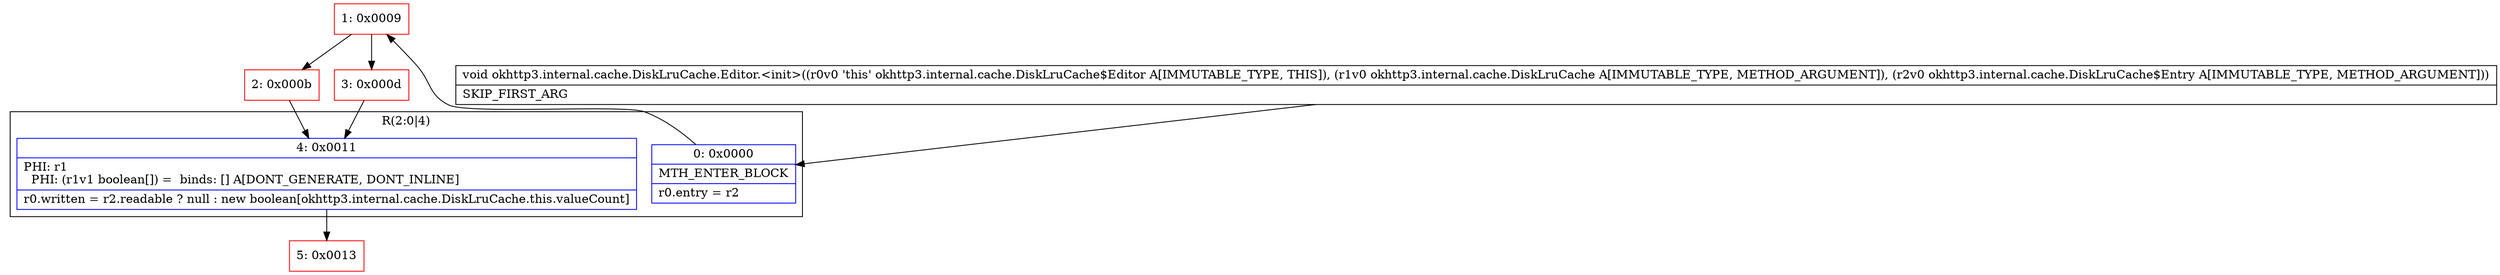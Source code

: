 digraph "CFG forokhttp3.internal.cache.DiskLruCache.Editor.\<init\>(Lokhttp3\/internal\/cache\/DiskLruCache;Lokhttp3\/internal\/cache\/DiskLruCache$Entry;)V" {
subgraph cluster_Region_216254269 {
label = "R(2:0|4)";
node [shape=record,color=blue];
Node_0 [shape=record,label="{0\:\ 0x0000|MTH_ENTER_BLOCK\l|r0.entry = r2\l}"];
Node_4 [shape=record,label="{4\:\ 0x0011|PHI: r1 \l  PHI: (r1v1 boolean[]) =  binds: [] A[DONT_GENERATE, DONT_INLINE]\l|r0.written = r2.readable ? null : new boolean[okhttp3.internal.cache.DiskLruCache.this.valueCount]\l}"];
}
Node_1 [shape=record,color=red,label="{1\:\ 0x0009}"];
Node_2 [shape=record,color=red,label="{2\:\ 0x000b}"];
Node_3 [shape=record,color=red,label="{3\:\ 0x000d}"];
Node_5 [shape=record,color=red,label="{5\:\ 0x0013}"];
MethodNode[shape=record,label="{void okhttp3.internal.cache.DiskLruCache.Editor.\<init\>((r0v0 'this' okhttp3.internal.cache.DiskLruCache$Editor A[IMMUTABLE_TYPE, THIS]), (r1v0 okhttp3.internal.cache.DiskLruCache A[IMMUTABLE_TYPE, METHOD_ARGUMENT]), (r2v0 okhttp3.internal.cache.DiskLruCache$Entry A[IMMUTABLE_TYPE, METHOD_ARGUMENT]))  | SKIP_FIRST_ARG\l}"];
MethodNode -> Node_0;
Node_0 -> Node_1;
Node_4 -> Node_5;
Node_1 -> Node_2;
Node_1 -> Node_3;
Node_2 -> Node_4;
Node_3 -> Node_4;
}

